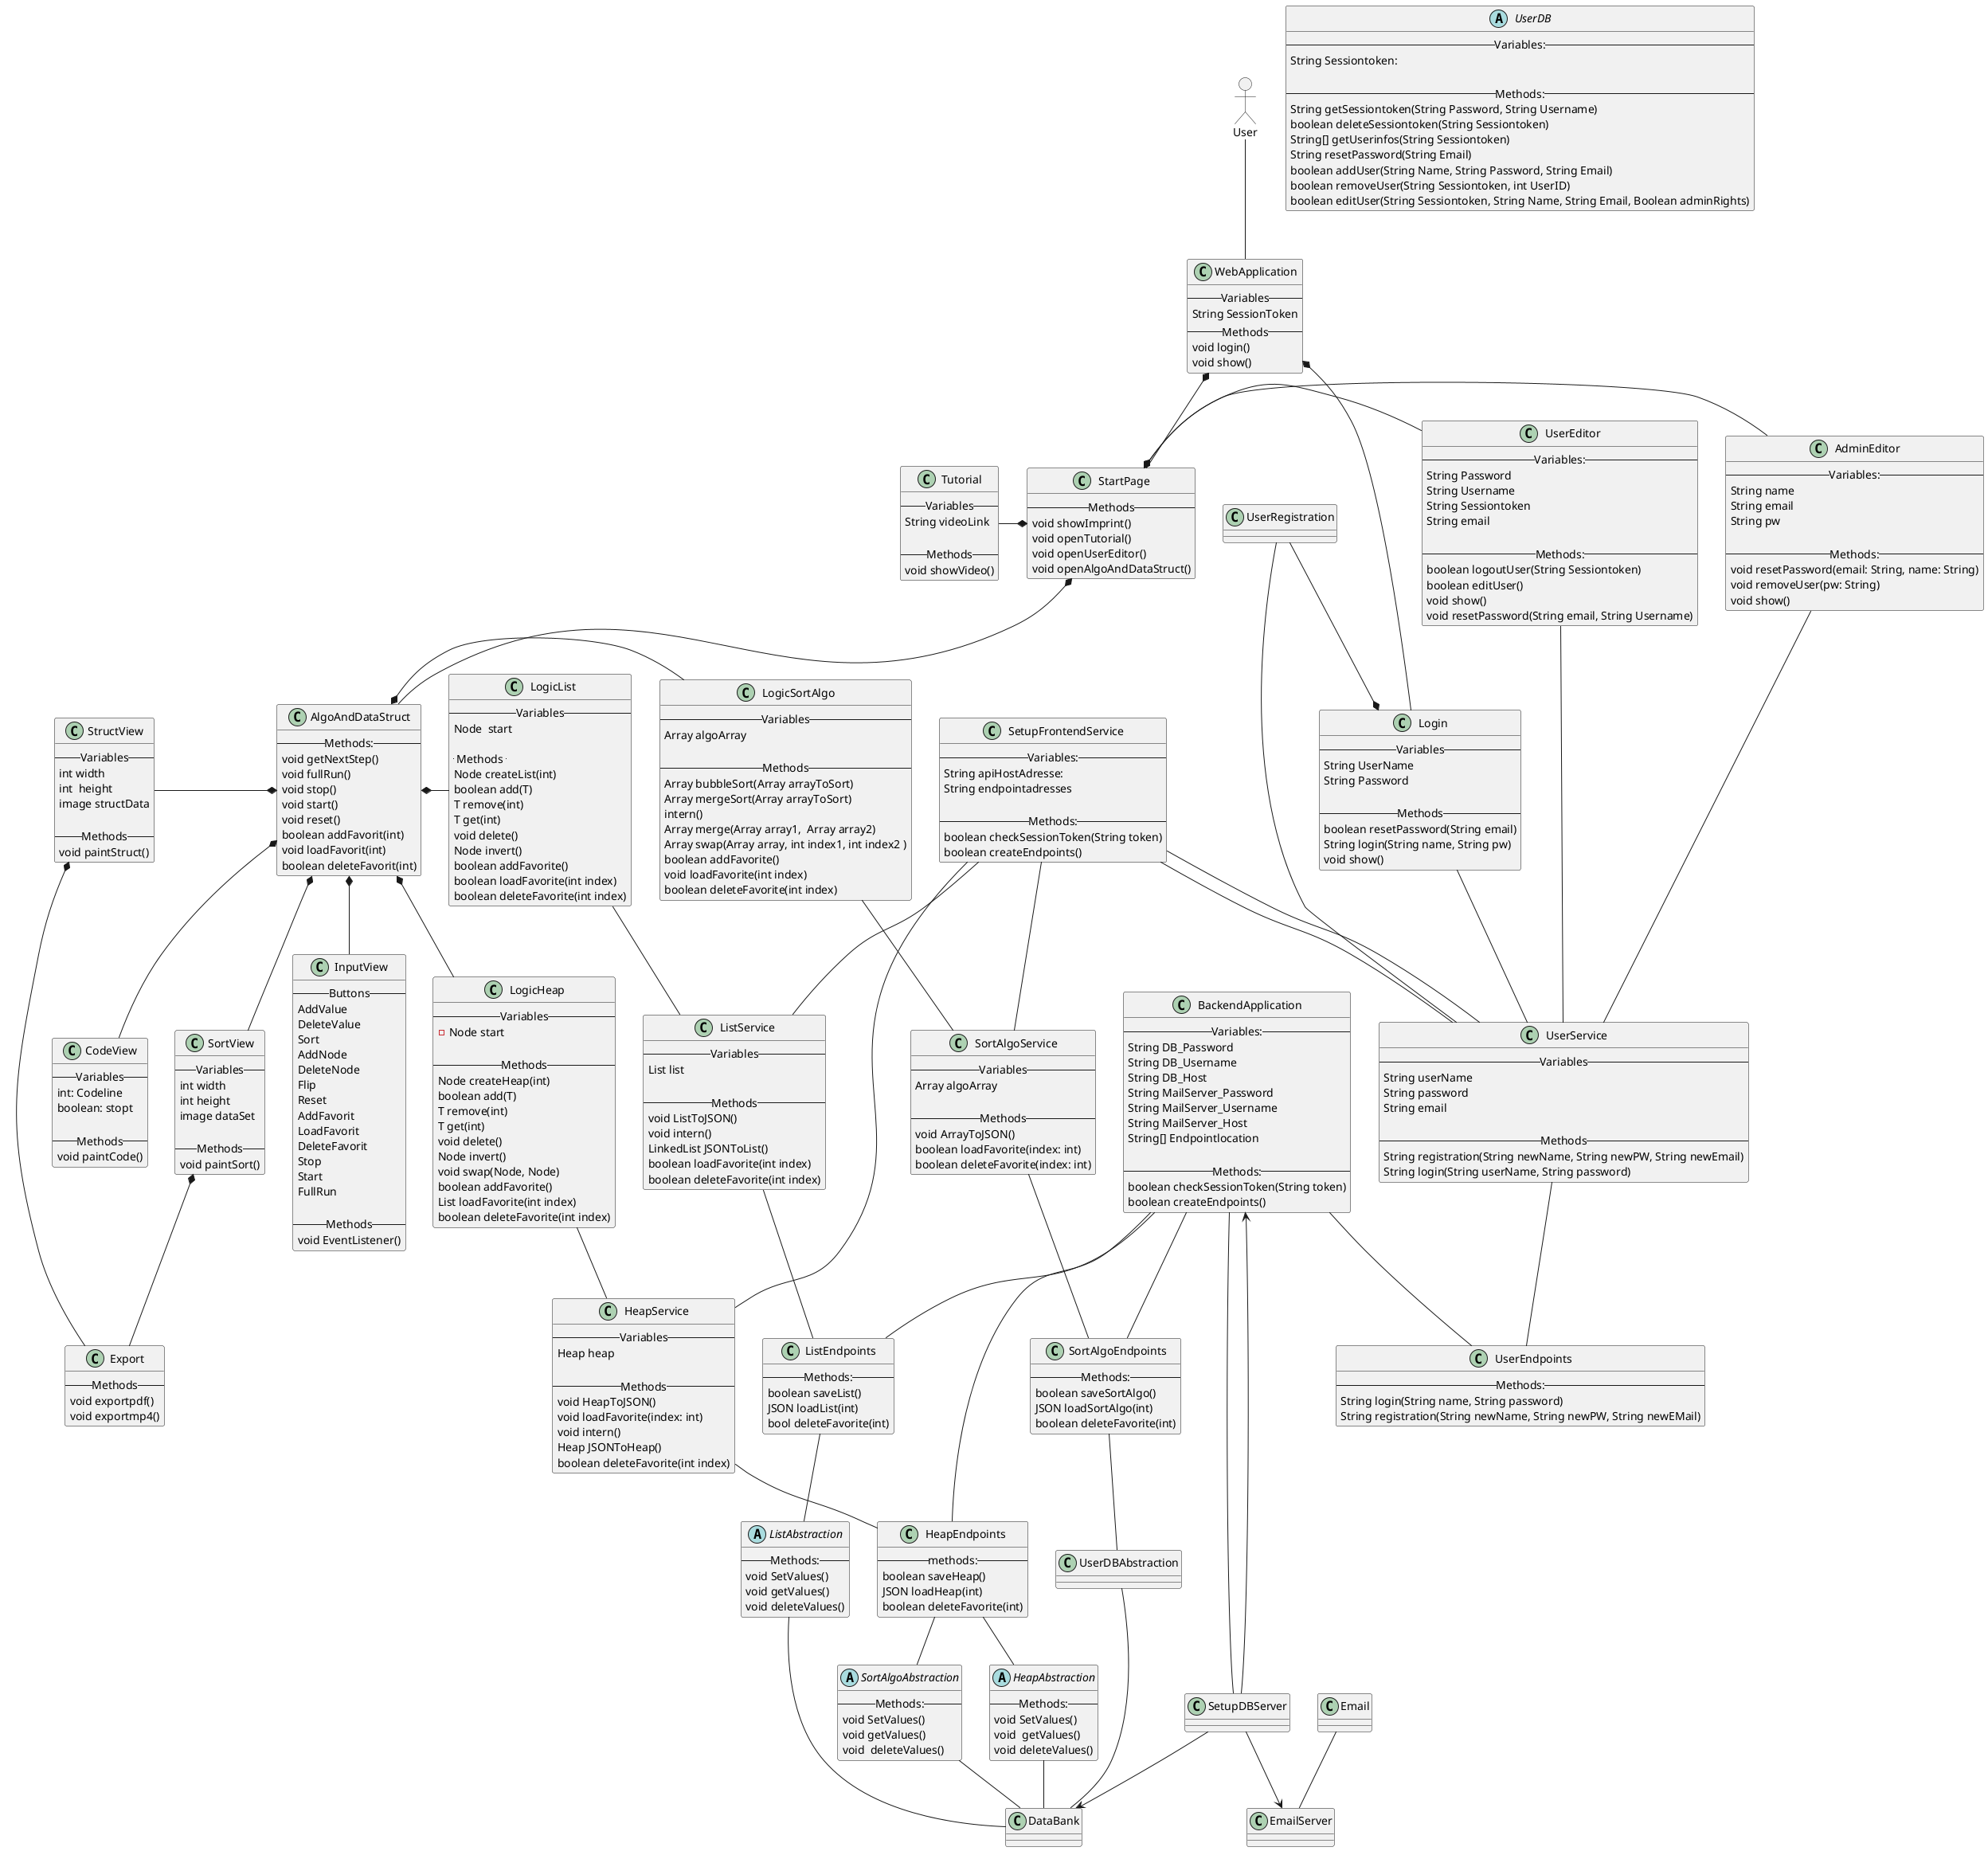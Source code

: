 @startuml
allowmixing

actor User

class WebApplication {
  --Variables--
  String SessionToken
  --Methods--
  void login()
  void show()
}

class StartPage {
  --Methods--
  void showImprint()
  void openTutorial()
  void openUserEditor()
  void openAlgoAndDataStruct()
}

class Login {
  --Variables--
  String UserName
  String Password

  --Methods--
  boolean resetPassword(String email)
  String login(String name, String pw)
  void show()
}

class AdminEditor {
  --Variables:--
  String name
  String email
  String pw

  --Methods:--
  void resetPassword(email: String, name: String)
  void removeUser(pw: String)
  void show()
}

class UserEditor {
  --Variables:--
    String Password
    String Username
    String Sessiontoken
    String email

  --Methods:--
    boolean logoutUser(String Sessiontoken)
    boolean editUser()
    void show()
    void resetPassword(String email, String Username)
}

class Tutorial {
  --Variables--
  String videoLink

  --Methods--
  void showVideo()
}


class AlgoAndDataStruct {
  --Methods:--
    void getNextStep()
    void fullRun()
    void stop()
    void start()
    void reset()
    boolean addFavorit(int)
    void loadFavorit(int)
    boolean deleteFavorit(int)
}

class SortView {
  -- Variables --
   int width
   int height
   image dataSet

  -- Methods --
   void paintSort()
}

class StructView {
  -- Variables --
    int width
    int  height
    image structData

  -- Methods --
   void paintStruct()
}

class InputView {
    -- Buttons --
      AddValue
      DeleteValue
      Sort
      AddNode
      DeleteNode
      Flip
      Reset
      AddFavorit
      LoadFavorit
      DeleteFavorit
      Stop
      Start
      FullRun

   -- Methods --
   void EventListener()
}

class CodeView {
  -- Variables --
  int: Codeline
  boolean: stopt

  -- Methods --
   void paintCode()
}

class Export {
  -- Methods --
  void exportpdf()
  void exportmp4()
}

class UserService {
  -- Variables --
   String userName
   String password
   String email

  -- Methods --
  String registration(String newName, String newPW, String newEmail)
  String login(String userName, String password)
}

class LogicSortAlgo {
  -- Variables --
    Array algoArray

  -- Methods --
  Array bubbleSort(Array arrayToSort)
  Array mergeSort(Array arrayToSort)
  intern()
  Array merge(Array array1,  Array array2)
  Array swap(Array array, int index1, int index2 )
  boolean addFavorite()
  void loadFavorite(int index)
  boolean deleteFavorite(int index)
}

class LogicHeap {
  -- Variables --
  - Node start

  -- Methods --
  Node createHeap(int)
  boolean add(T)
  T remove(int)
  T get(int)
  void delete()
  Node invert()
  void swap(Node, Node)
  boolean addFavorite()
  List loadFavorite(int index)
  boolean deleteFavorite(int index)
}

class LogicList {
 -- Variables --
  Node  start

  -- Methods --
  Node createList(int)
  boolean add(T)
  T remove(int)
  T get(int)
  void delete()
  Node invert()
  boolean addFavorite()
  boolean loadFavorite(int index)
  boolean deleteFavorite(int index)
}


class SortAlgoService {
  -- Variables --
    Array algoArray

  -- Methods --
  void ArrayToJSON()
  boolean loadFavorite(index: int)
  boolean deleteFavorite(index: int)
}

class HeapService {
  -- Variables --
   Heap heap

  -- Methods --
  void HeapToJSON()
  void loadFavorite(index: int)
  void intern()
  Heap JSONToHeap()
  boolean deleteFavorite(int index)
}

class ListService {
  -- Variables --
   List list

  -- Methods --
  void ListToJSON()
  void intern()
  LinkedList JSONToList()
  boolean loadFavorite(int index)
  boolean deleteFavorite(int index)
}

class SetupFrontendService {
  -- Variables: --
  String apiHostAdresse:
  String endpointadresses

  -- Methods: --
  boolean checkSessionToken(String token)
  boolean createEndpoints()
}

class BackendApplication {
  -- Variables: --
  String DB_Password
  String DB_Username
  String DB_Host
  String MailServer_Password
  String MailServer_Username
  String MailServer_Host
  String[] Endpointlocation

  -- Methods: --
  boolean checkSessionToken(String token)
  boolean createEndpoints()
}

class UserEndpoints {
  -- Methods: --
  String login(String name, String password)
  String registration(String newName, String newPW, String newEMail)
}

class SortAlgoEndpoints {
  -- Methods: --
  boolean saveSortAlgo()
  JSON loadSortAlgo(int)
  boolean deleteFavorite(int)
}

class HeapEndpoints {
  -- methods: --
   boolean saveHeap()
   JSON loadHeap(int)
   boolean deleteFavorite(int)
}

class ListEndpoints {
  -- Methods: --
  boolean saveList()
  JSON loadList(int)
  bool deleteFavorite(int)
}

abstract class UserDB {
  -- Variables: --
  String Sessiontoken:

  -- Methods: --
  String getSessiontoken(String Password, String Username)
  boolean deleteSessiontoken(String Sessiontoken)
  String[] getUserinfos(String Sessiontoken)
  String resetPassword(String Email)
  boolean addUser(String Name, String Password, String Email)
  boolean removeUser(String Sessiontoken, int UserID)
  boolean editUser(String Sessiontoken, String Name, String Email, Boolean adminRights)
}

abstract class SortAlgoAbstraction {
  -- Methods: --
   void SetValues()
   void getValues()
   void  deleteValues()
}

abstract class HeapAbstraction {
  -- Methods: --
   void SetValues()
   void  getValues()
   void deleteValues()
}

abstract class ListAbstraction {
  -- Methods: --
   void SetValues()
   void getValues()
   void deleteValues()
}


User -- WebApplication

WebApplication *-right- Login
WebApplication *-- StartPage

StartPage *-- AlgoAndDataStruct
StartPage *-left- Tutorial
StartPage *-right- AdminEditor
StartPage *-right- UserEditor

UserRegistration --* Login
Login -- UserService
AdminEditor -- UserService
UserEditor -- UserService
UserRegistration -- UserService
SetupFrontendService -- UserService

AlgoAndDataStruct *-down-  CodeView
AlgoAndDataStruct *-down-  SortView
AlgoAndDataStruct *-down-  InputView
AlgoAndDataStruct *-left-  StructView


SortView *-- Export
StructView *-- Export


AlgoAndDataStruct *-right- LogicSortAlgo
AlgoAndDataStruct *-- LogicHeap
AlgoAndDataStruct *-right- LogicList

LogicSortAlgo -- SortAlgoService
LogicHeap -- HeapService
LogicList -- ListService

SetupFrontendService -- SortAlgoService
SetupFrontendService -- HeapService
SetupFrontendService -- ListService
SetupFrontendService -- UserService

SortAlgoService -- SortAlgoEndpoints
HeapService -- HeapEndpoints
ListService -- ListEndpoints
UserService -- UserEndpoints

BackendApplication -- SortAlgoEndpoints
BackendApplication -- HeapEndpoints
BackendApplication -- ListEndpoints
BackendApplication -- UserEndpoints
BackendApplication -- SetupDBServer

HeapEndpoints -- SortAlgoAbstraction
HeapEndpoints -- HeapAbstraction
ListEndpoints -- ListAbstraction
SortAlgoEndpoints -- UserDBAbstraction

SortAlgoAbstraction -- DataBank
HeapAbstraction -- DataBank
ListAbstraction -- DataBank
UserDBAbstraction -- DataBank

Email -- EmailServer

SetupDBServer --> EmailServer
SetupDBServer ----> BackendApplication

SetupDBServer --> DataBank
@enduml